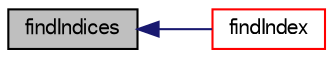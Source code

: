 digraph "findIndices"
{
  bgcolor="transparent";
  edge [fontname="FreeSans",fontsize="10",labelfontname="FreeSans",labelfontsize="10"];
  node [fontname="FreeSans",fontsize="10",shape=record];
  rankdir="LR";
  Node186 [label="findIndices",height=0.2,width=0.4,color="black", fillcolor="grey75", style="filled", fontcolor="black"];
  Node186 -> Node187 [dir="back",color="midnightblue",fontsize="10",style="solid",fontname="FreeSans"];
  Node187 [label="findIndex",height=0.2,width=0.4,color="red",URL="$a25014.html#a325001a513b382437c8701a3a2e10bbb",tooltip="Find and return index for the first match, return -1 if not found. "];
}
